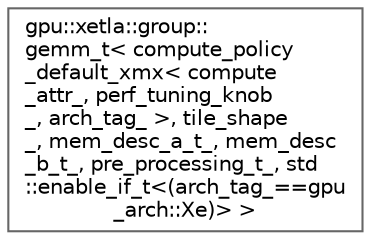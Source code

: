 digraph "Graphical Class Hierarchy"
{
 // LATEX_PDF_SIZE
  bgcolor="transparent";
  edge [fontname=Helvetica,fontsize=10,labelfontname=Helvetica,labelfontsize=10];
  node [fontname=Helvetica,fontsize=10,shape=box,height=0.2,width=0.4];
  rankdir="LR";
  Node0 [id="Node000000",label="gpu::xetla::group::\lgemm_t\< compute_policy\l_default_xmx\< compute\l_attr_, perf_tuning_knob\l_, arch_tag_ \>, tile_shape\l_, mem_desc_a_t_, mem_desc\l_b_t_, pre_processing_t_, std\l::enable_if_t\<(arch_tag_==gpu\l_arch::Xe)\> \>",height=0.2,width=0.4,color="grey40", fillcolor="white", style="filled",URL="$classgpu_1_1xetla_1_1group_1_1gemm__t_3_01compute__policy__default__xmx_3_01compute__attr___00_0d5831ad38f25a1b5f2e834de3d6956d5.html",tooltip="Is the gemm functor for Xe architecture and matrix engine."];
}
